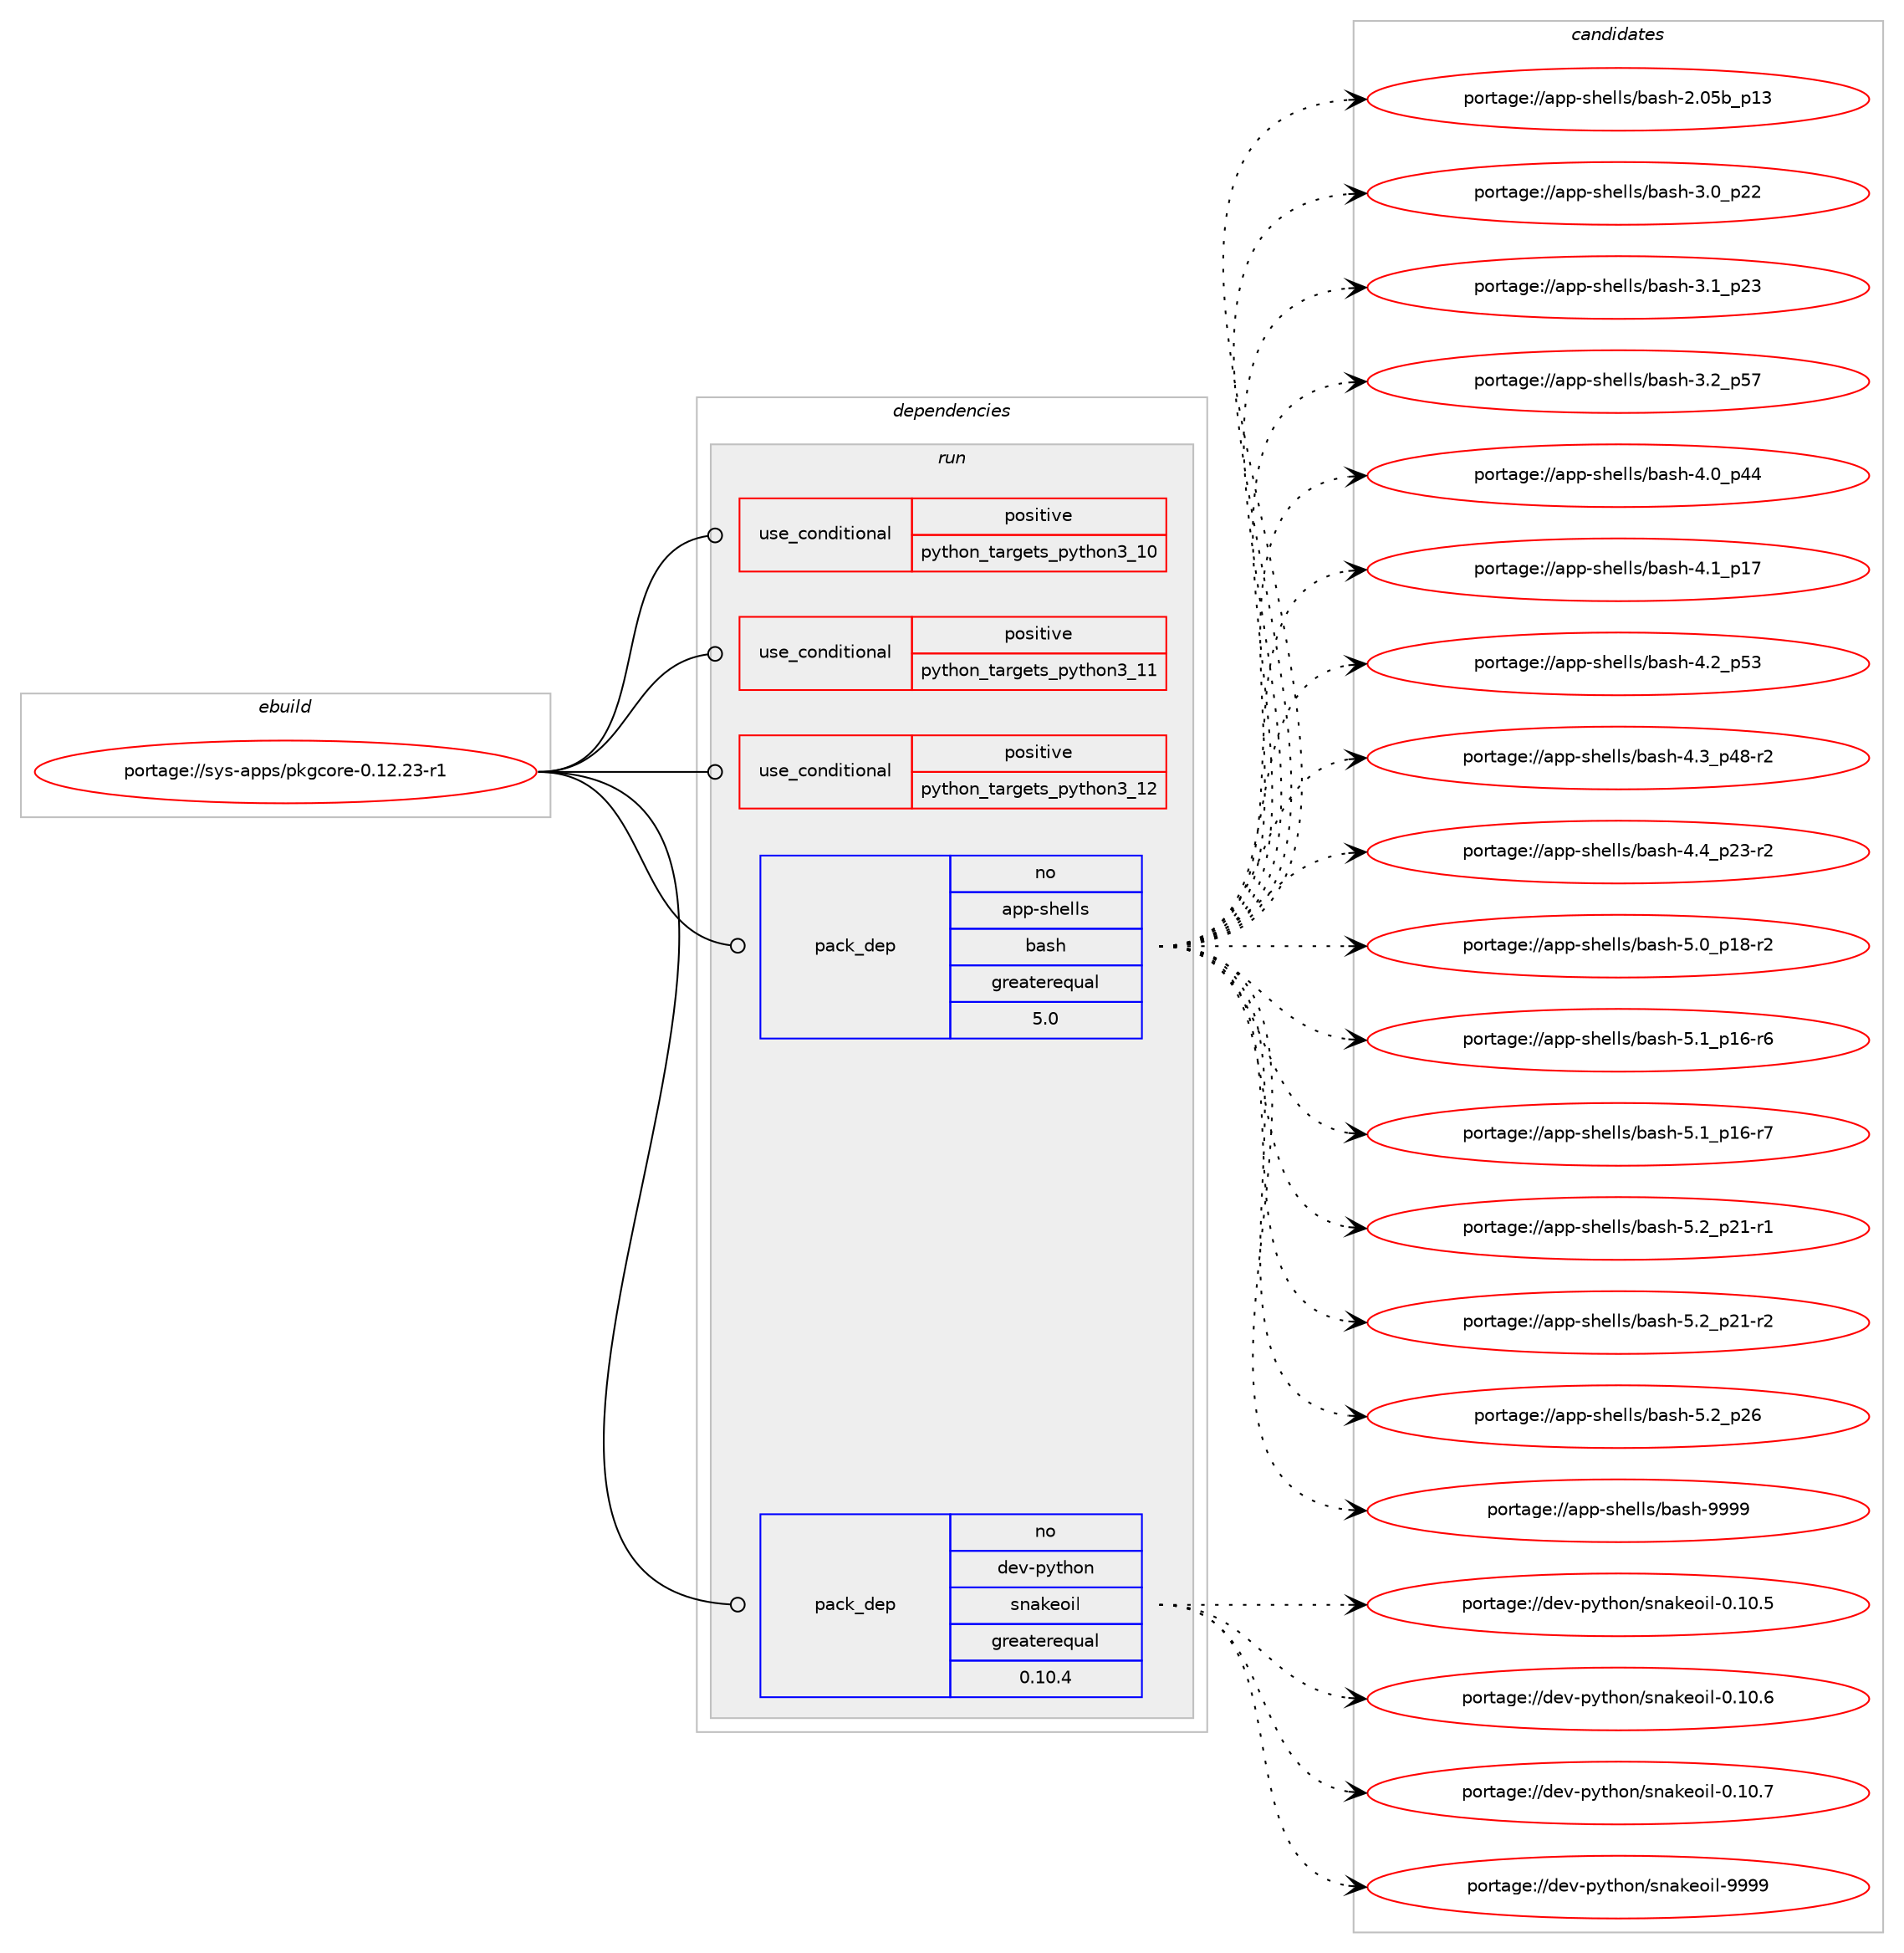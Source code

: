 digraph prolog {

# *************
# Graph options
# *************

newrank=true;
concentrate=true;
compound=true;
graph [rankdir=LR,fontname=Helvetica,fontsize=10,ranksep=1.5];#, ranksep=2.5, nodesep=0.2];
edge  [arrowhead=vee];
node  [fontname=Helvetica,fontsize=10];

# **********
# The ebuild
# **********

subgraph cluster_leftcol {
color=gray;
rank=same;
label=<<i>ebuild</i>>;
id [label="portage://sys-apps/pkgcore-0.12.23-r1", color=red, width=4, href="../sys-apps/pkgcore-0.12.23-r1.svg"];
}

# ****************
# The dependencies
# ****************

subgraph cluster_midcol {
color=gray;
label=<<i>dependencies</i>>;
subgraph cluster_compile {
fillcolor="#eeeeee";
style=filled;
label=<<i>compile</i>>;
}
subgraph cluster_compileandrun {
fillcolor="#eeeeee";
style=filled;
label=<<i>compile and run</i>>;
}
subgraph cluster_run {
fillcolor="#eeeeee";
style=filled;
label=<<i>run</i>>;
subgraph cond13026 {
dependency19179 [label=<<TABLE BORDER="0" CELLBORDER="1" CELLSPACING="0" CELLPADDING="4"><TR><TD ROWSPAN="3" CELLPADDING="10">use_conditional</TD></TR><TR><TD>positive</TD></TR><TR><TD>python_targets_python3_10</TD></TR></TABLE>>, shape=none, color=red];
# *** BEGIN UNKNOWN DEPENDENCY TYPE (TODO) ***
# dependency19179 -> package_dependency(portage://sys-apps/pkgcore-0.12.23-r1,run,no,dev-lang,python,none,[,,],[slot(3.10)],[])
# *** END UNKNOWN DEPENDENCY TYPE (TODO) ***

}
id:e -> dependency19179:w [weight=20,style="solid",arrowhead="odot"];
subgraph cond13027 {
dependency19180 [label=<<TABLE BORDER="0" CELLBORDER="1" CELLSPACING="0" CELLPADDING="4"><TR><TD ROWSPAN="3" CELLPADDING="10">use_conditional</TD></TR><TR><TD>positive</TD></TR><TR><TD>python_targets_python3_11</TD></TR></TABLE>>, shape=none, color=red];
# *** BEGIN UNKNOWN DEPENDENCY TYPE (TODO) ***
# dependency19180 -> package_dependency(portage://sys-apps/pkgcore-0.12.23-r1,run,no,dev-lang,python,none,[,,],[slot(3.11)],[])
# *** END UNKNOWN DEPENDENCY TYPE (TODO) ***

}
id:e -> dependency19180:w [weight=20,style="solid",arrowhead="odot"];
subgraph cond13028 {
dependency19181 [label=<<TABLE BORDER="0" CELLBORDER="1" CELLSPACING="0" CELLPADDING="4"><TR><TD ROWSPAN="3" CELLPADDING="10">use_conditional</TD></TR><TR><TD>positive</TD></TR><TR><TD>python_targets_python3_12</TD></TR></TABLE>>, shape=none, color=red];
# *** BEGIN UNKNOWN DEPENDENCY TYPE (TODO) ***
# dependency19181 -> package_dependency(portage://sys-apps/pkgcore-0.12.23-r1,run,no,dev-lang,python,none,[,,],[slot(3.12)],[])
# *** END UNKNOWN DEPENDENCY TYPE (TODO) ***

}
id:e -> dependency19181:w [weight=20,style="solid",arrowhead="odot"];
subgraph pack5961 {
dependency19182 [label=<<TABLE BORDER="0" CELLBORDER="1" CELLSPACING="0" CELLPADDING="4" WIDTH="220"><TR><TD ROWSPAN="6" CELLPADDING="30">pack_dep</TD></TR><TR><TD WIDTH="110">no</TD></TR><TR><TD>app-shells</TD></TR><TR><TD>bash</TD></TR><TR><TD>greaterequal</TD></TR><TR><TD>5.0</TD></TR></TABLE>>, shape=none, color=blue];
}
id:e -> dependency19182:w [weight=20,style="solid",arrowhead="odot"];
# *** BEGIN UNKNOWN DEPENDENCY TYPE (TODO) ***
# id -> package_dependency(portage://sys-apps/pkgcore-0.12.23-r1,run,no,dev-python,lxml,none,[,,],[],[use(optenable(python_targets_python3_10),negative),use(optenable(python_targets_python3_11),negative),use(optenable(python_targets_python3_12),negative)])
# *** END UNKNOWN DEPENDENCY TYPE (TODO) ***

subgraph pack5962 {
dependency19183 [label=<<TABLE BORDER="0" CELLBORDER="1" CELLSPACING="0" CELLPADDING="4" WIDTH="220"><TR><TD ROWSPAN="6" CELLPADDING="30">pack_dep</TD></TR><TR><TD WIDTH="110">no</TD></TR><TR><TD>dev-python</TD></TR><TR><TD>snakeoil</TD></TR><TR><TD>greaterequal</TD></TR><TR><TD>0.10.4</TD></TR></TABLE>>, shape=none, color=blue];
}
id:e -> dependency19183:w [weight=20,style="solid",arrowhead="odot"];
}
}

# **************
# The candidates
# **************

subgraph cluster_choices {
rank=same;
color=gray;
label=<<i>candidates</i>>;

subgraph choice5961 {
color=black;
nodesep=1;
choice9711211245115104101108108115479897115104455046485398951124951 [label="portage://app-shells/bash-2.05b_p13", color=red, width=4,href="../app-shells/bash-2.05b_p13.svg"];
choice971121124511510410110810811547989711510445514648951125050 [label="portage://app-shells/bash-3.0_p22", color=red, width=4,href="../app-shells/bash-3.0_p22.svg"];
choice971121124511510410110810811547989711510445514649951125051 [label="portage://app-shells/bash-3.1_p23", color=red, width=4,href="../app-shells/bash-3.1_p23.svg"];
choice971121124511510410110810811547989711510445514650951125355 [label="portage://app-shells/bash-3.2_p57", color=red, width=4,href="../app-shells/bash-3.2_p57.svg"];
choice971121124511510410110810811547989711510445524648951125252 [label="portage://app-shells/bash-4.0_p44", color=red, width=4,href="../app-shells/bash-4.0_p44.svg"];
choice971121124511510410110810811547989711510445524649951124955 [label="portage://app-shells/bash-4.1_p17", color=red, width=4,href="../app-shells/bash-4.1_p17.svg"];
choice971121124511510410110810811547989711510445524650951125351 [label="portage://app-shells/bash-4.2_p53", color=red, width=4,href="../app-shells/bash-4.2_p53.svg"];
choice9711211245115104101108108115479897115104455246519511252564511450 [label="portage://app-shells/bash-4.3_p48-r2", color=red, width=4,href="../app-shells/bash-4.3_p48-r2.svg"];
choice9711211245115104101108108115479897115104455246529511250514511450 [label="portage://app-shells/bash-4.4_p23-r2", color=red, width=4,href="../app-shells/bash-4.4_p23-r2.svg"];
choice9711211245115104101108108115479897115104455346489511249564511450 [label="portage://app-shells/bash-5.0_p18-r2", color=red, width=4,href="../app-shells/bash-5.0_p18-r2.svg"];
choice9711211245115104101108108115479897115104455346499511249544511454 [label="portage://app-shells/bash-5.1_p16-r6", color=red, width=4,href="../app-shells/bash-5.1_p16-r6.svg"];
choice9711211245115104101108108115479897115104455346499511249544511455 [label="portage://app-shells/bash-5.1_p16-r7", color=red, width=4,href="../app-shells/bash-5.1_p16-r7.svg"];
choice9711211245115104101108108115479897115104455346509511250494511449 [label="portage://app-shells/bash-5.2_p21-r1", color=red, width=4,href="../app-shells/bash-5.2_p21-r1.svg"];
choice9711211245115104101108108115479897115104455346509511250494511450 [label="portage://app-shells/bash-5.2_p21-r2", color=red, width=4,href="../app-shells/bash-5.2_p21-r2.svg"];
choice971121124511510410110810811547989711510445534650951125054 [label="portage://app-shells/bash-5.2_p26", color=red, width=4,href="../app-shells/bash-5.2_p26.svg"];
choice97112112451151041011081081154798971151044557575757 [label="portage://app-shells/bash-9999", color=red, width=4,href="../app-shells/bash-9999.svg"];
dependency19182:e -> choice9711211245115104101108108115479897115104455046485398951124951:w [style=dotted,weight="100"];
dependency19182:e -> choice971121124511510410110810811547989711510445514648951125050:w [style=dotted,weight="100"];
dependency19182:e -> choice971121124511510410110810811547989711510445514649951125051:w [style=dotted,weight="100"];
dependency19182:e -> choice971121124511510410110810811547989711510445514650951125355:w [style=dotted,weight="100"];
dependency19182:e -> choice971121124511510410110810811547989711510445524648951125252:w [style=dotted,weight="100"];
dependency19182:e -> choice971121124511510410110810811547989711510445524649951124955:w [style=dotted,weight="100"];
dependency19182:e -> choice971121124511510410110810811547989711510445524650951125351:w [style=dotted,weight="100"];
dependency19182:e -> choice9711211245115104101108108115479897115104455246519511252564511450:w [style=dotted,weight="100"];
dependency19182:e -> choice9711211245115104101108108115479897115104455246529511250514511450:w [style=dotted,weight="100"];
dependency19182:e -> choice9711211245115104101108108115479897115104455346489511249564511450:w [style=dotted,weight="100"];
dependency19182:e -> choice9711211245115104101108108115479897115104455346499511249544511454:w [style=dotted,weight="100"];
dependency19182:e -> choice9711211245115104101108108115479897115104455346499511249544511455:w [style=dotted,weight="100"];
dependency19182:e -> choice9711211245115104101108108115479897115104455346509511250494511449:w [style=dotted,weight="100"];
dependency19182:e -> choice9711211245115104101108108115479897115104455346509511250494511450:w [style=dotted,weight="100"];
dependency19182:e -> choice971121124511510410110810811547989711510445534650951125054:w [style=dotted,weight="100"];
dependency19182:e -> choice97112112451151041011081081154798971151044557575757:w [style=dotted,weight="100"];
}
subgraph choice5962 {
color=black;
nodesep=1;
choice10010111845112121116104111110471151109710710111110510845484649484653 [label="portage://dev-python/snakeoil-0.10.5", color=red, width=4,href="../dev-python/snakeoil-0.10.5.svg"];
choice10010111845112121116104111110471151109710710111110510845484649484654 [label="portage://dev-python/snakeoil-0.10.6", color=red, width=4,href="../dev-python/snakeoil-0.10.6.svg"];
choice10010111845112121116104111110471151109710710111110510845484649484655 [label="portage://dev-python/snakeoil-0.10.7", color=red, width=4,href="../dev-python/snakeoil-0.10.7.svg"];
choice1001011184511212111610411111047115110971071011111051084557575757 [label="portage://dev-python/snakeoil-9999", color=red, width=4,href="../dev-python/snakeoil-9999.svg"];
dependency19183:e -> choice10010111845112121116104111110471151109710710111110510845484649484653:w [style=dotted,weight="100"];
dependency19183:e -> choice10010111845112121116104111110471151109710710111110510845484649484654:w [style=dotted,weight="100"];
dependency19183:e -> choice10010111845112121116104111110471151109710710111110510845484649484655:w [style=dotted,weight="100"];
dependency19183:e -> choice1001011184511212111610411111047115110971071011111051084557575757:w [style=dotted,weight="100"];
}
}

}
